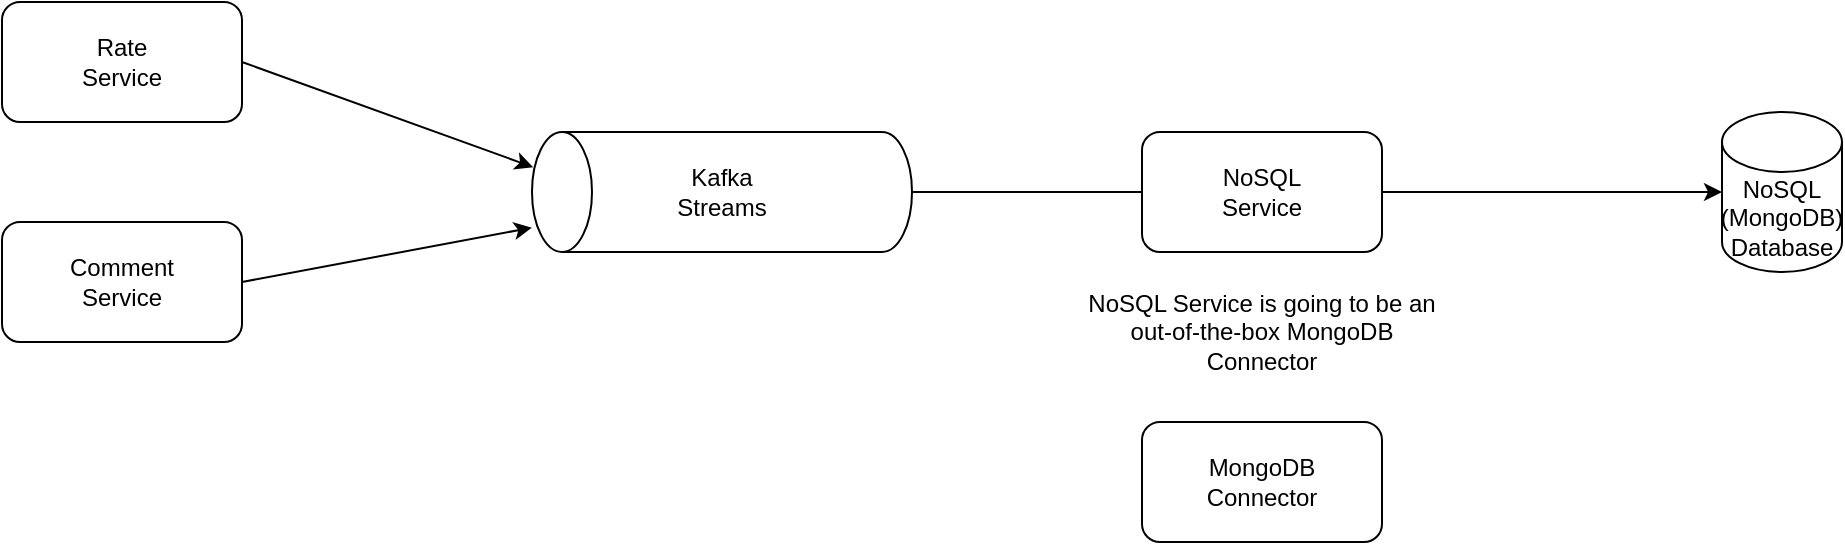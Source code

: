 <mxfile version="17.4.6" type="device"><diagram id="F_iZ0ybZtfltmsffZcVn" name="Page-1"><mxGraphModel dx="1038" dy="547" grid="1" gridSize="10" guides="1" tooltips="1" connect="1" arrows="1" fold="1" page="1" pageScale="1" pageWidth="850" pageHeight="1100" math="0" shadow="0"><root><mxCell id="0"/><mxCell id="1" parent="0"/><mxCell id="XSsPNtyztTf6m-oLKz5d-2" value="Rate&lt;br&gt;Service" style="rounded=1;whiteSpace=wrap;html=1;" vertex="1" parent="1"><mxGeometry x="10" y="70" width="120" height="60" as="geometry"/></mxCell><mxCell id="XSsPNtyztTf6m-oLKz5d-5" value="" style="shape=cylinder3;whiteSpace=wrap;html=1;boundedLbl=1;backgroundOutline=1;size=15;rotation=-90;" vertex="1" parent="1"><mxGeometry x="340" y="70" width="60" height="190" as="geometry"/></mxCell><mxCell id="XSsPNtyztTf6m-oLKz5d-6" value="Kafka Streams" style="text;html=1;strokeColor=none;fillColor=none;align=center;verticalAlign=middle;whiteSpace=wrap;rounded=0;" vertex="1" parent="1"><mxGeometry x="340" y="150" width="60" height="30" as="geometry"/></mxCell><mxCell id="XSsPNtyztTf6m-oLKz5d-8" value="Comment&lt;br&gt;Service" style="rounded=1;whiteSpace=wrap;html=1;" vertex="1" parent="1"><mxGeometry x="10" y="180" width="120" height="60" as="geometry"/></mxCell><mxCell id="XSsPNtyztTf6m-oLKz5d-9" value="" style="endArrow=classic;html=1;rounded=0;exitX=1;exitY=0.5;exitDx=0;exitDy=0;entryX=0.707;entryY=0.003;entryDx=0;entryDy=0;entryPerimeter=0;" edge="1" parent="1" source="XSsPNtyztTf6m-oLKz5d-2" target="XSsPNtyztTf6m-oLKz5d-5"><mxGeometry width="50" height="50" relative="1" as="geometry"><mxPoint x="410" y="280" as="sourcePoint"/><mxPoint x="300" y="170" as="targetPoint"/></mxGeometry></mxCell><mxCell id="XSsPNtyztTf6m-oLKz5d-10" value="" style="endArrow=classic;html=1;rounded=0;exitX=1;exitY=0.5;exitDx=0;exitDy=0;" edge="1" parent="1" source="XSsPNtyztTf6m-oLKz5d-8" target="XSsPNtyztTf6m-oLKz5d-5"><mxGeometry width="50" height="50" relative="1" as="geometry"><mxPoint x="120" y="250" as="sourcePoint"/><mxPoint x="170" y="200" as="targetPoint"/></mxGeometry></mxCell><mxCell id="XSsPNtyztTf6m-oLKz5d-11" value="NoSQL&lt;br&gt;Service" style="rounded=1;whiteSpace=wrap;html=1;" vertex="1" parent="1"><mxGeometry x="580" y="135" width="120" height="60" as="geometry"/></mxCell><mxCell id="XSsPNtyztTf6m-oLKz5d-12" value="NoSQL&lt;br&gt;(MongoDB) Database" style="shape=cylinder3;whiteSpace=wrap;html=1;boundedLbl=1;backgroundOutline=1;size=15;" vertex="1" parent="1"><mxGeometry x="870" y="125" width="60" height="80" as="geometry"/></mxCell><mxCell id="XSsPNtyztTf6m-oLKz5d-14" value="" style="endArrow=none;html=1;rounded=0;entryX=0;entryY=0.5;entryDx=0;entryDy=0;exitX=0.5;exitY=1;exitDx=0;exitDy=0;exitPerimeter=0;" edge="1" parent="1" source="XSsPNtyztTf6m-oLKz5d-5" target="XSsPNtyztTf6m-oLKz5d-11"><mxGeometry width="50" height="50" relative="1" as="geometry"><mxPoint x="470" y="260" as="sourcePoint"/><mxPoint x="520" y="210" as="targetPoint"/></mxGeometry></mxCell><mxCell id="XSsPNtyztTf6m-oLKz5d-15" value="" style="endArrow=classic;html=1;rounded=0;exitX=1;exitY=0.5;exitDx=0;exitDy=0;" edge="1" parent="1" source="XSsPNtyztTf6m-oLKz5d-11" target="XSsPNtyztTf6m-oLKz5d-12"><mxGeometry width="50" height="50" relative="1" as="geometry"><mxPoint x="470" y="260" as="sourcePoint"/><mxPoint x="520" y="210" as="targetPoint"/></mxGeometry></mxCell><mxCell id="XSsPNtyztTf6m-oLKz5d-19" value="MongoDB&lt;br&gt;Connector" style="rounded=1;whiteSpace=wrap;html=1;" vertex="1" parent="1"><mxGeometry x="580" y="280" width="120" height="60" as="geometry"/></mxCell><mxCell id="XSsPNtyztTf6m-oLKz5d-20" value="NoSQL Service is going to be an out-of-the-box MongoDB Connector" style="text;html=1;strokeColor=none;fillColor=none;align=center;verticalAlign=middle;whiteSpace=wrap;rounded=0;" vertex="1" parent="1"><mxGeometry x="545" y="205" width="190" height="60" as="geometry"/></mxCell></root></mxGraphModel></diagram></mxfile>